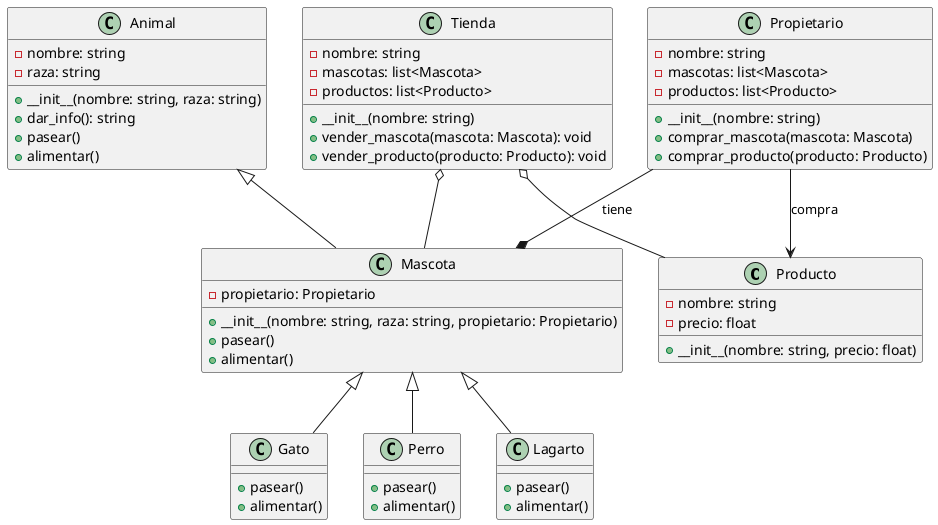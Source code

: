 @startuml
class Producto {
    - nombre: string
    - precio: float
    + __init__(nombre: string, precio: float)
}

class Propietario {
    - nombre: string
    - mascotas: list<Mascota>
    - productos: list<Producto>
    + __init__(nombre: string)
    + comprar_mascota(mascota: Mascota)
    + comprar_producto(producto: Producto)
}

class Animal {
    - nombre: string
    - raza: string
    + __init__(nombre: string, raza: string)
    + dar_info(): string
    + pasear()
    + alimentar()
}

class Mascota {
    - propietario: Propietario
    + __init__(nombre: string, raza: string, propietario: Propietario)
    + pasear()
    + alimentar()
}

class Gato {
    + pasear()
    + alimentar()
}

class Perro {
    + pasear()
    + alimentar()
}

class Lagarto {
    + pasear()
    + alimentar()
}

class Tienda {
    - nombre: string
    - mascotas: list<Mascota>
    - productos: list<Producto>
    + __init__(nombre: string)
    + vender_mascota(mascota: Mascota): void
    + vender_producto(producto: Producto): void
}

Propietario --> Producto : compra 
Propietario --* Mascota : tiene
Animal <|-- Mascota
Mascota <|-- Gato
Mascota <|-- Perro
Mascota <|-- Lagarto
Tienda o-- Mascota  
Tienda o-- Producto  
@enduml